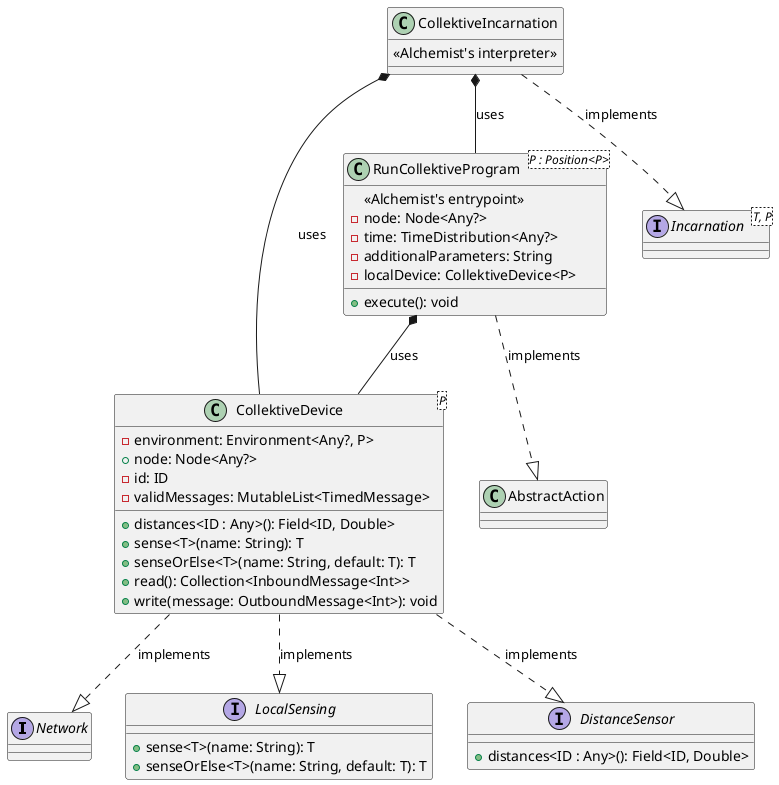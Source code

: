 @startuml
interface Network

interface LocalSensing {
    +sense<T>(name: String): T
    +senseOrElse<T>(name: String, default: T): T
}

interface DistanceSensor {
    +distances<ID : Any>(): Field<ID, Double>
}

class CollektiveDevice<P> {
    -environment: Environment<Any?, P>
    +node: Node<Any?>
    -id: ID
    -validMessages: MutableList<TimedMessage>

    +distances<ID : Any>(): Field<ID, Double>
    +sense<T>(name: String): T
    +senseOrElse<T>(name: String, default: T): T
    +read(): Collection<InboundMessage<Int>>
    +write(message: OutboundMessage<Int>): void
}

class RunCollektiveProgram<P : Position<P>> {
    <<Alchemist's entrypoint>>
    -node: Node<Any?>
    -time: TimeDistribution<Any?>
    -additionalParameters: String
    -localDevice: CollektiveDevice<P>
    +execute(): void
}

class CollektiveIncarnation {
    <<Alchemist's interpreter>>
}

interface Incarnation<T, P>

CollektiveDevice ..|> Network: implements
CollektiveDevice ..|> LocalSensing: implements
CollektiveDevice ..|> DistanceSensor: implements

RunCollektiveProgram *-- CollektiveDevice: uses

CollektiveIncarnation ..|> Incarnation: implements

CollektiveIncarnation *-- RunCollektiveProgram: uses
RunCollektiveProgram ..|> AbstractAction: implements

CollektiveIncarnation *-- CollektiveDevice: uses
@enduml